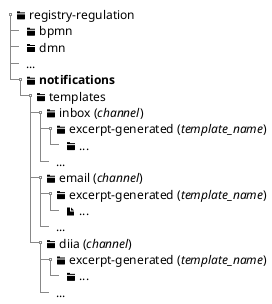 @startsalt
{
{T
+ <&folder> registry-regulation
++ <&folder> bpmn
++ <&folder> dmn
++ ...
++ <&folder> <b>notifications</b>
+++ <&folder> templates
++++ <&folder> inbox (<i>channel</i>)
+++++ <&folder> excerpt-generated (<i>template_name</i>)
++++++ <&folder> ...
+++++ ...
++++ <&folder> email (<i>channel</i>)
+++++ <&folder> excerpt-generated (<i>template_name</i>)
++++++ <&file> ...
+++++ ...
++++ <&folder> diia (<i>channel</i>)
+++++ <&folder> excerpt-generated (<i>template_name</i>)
++++++ <&folder> ...
+++++ ...
}
}
@endsalt